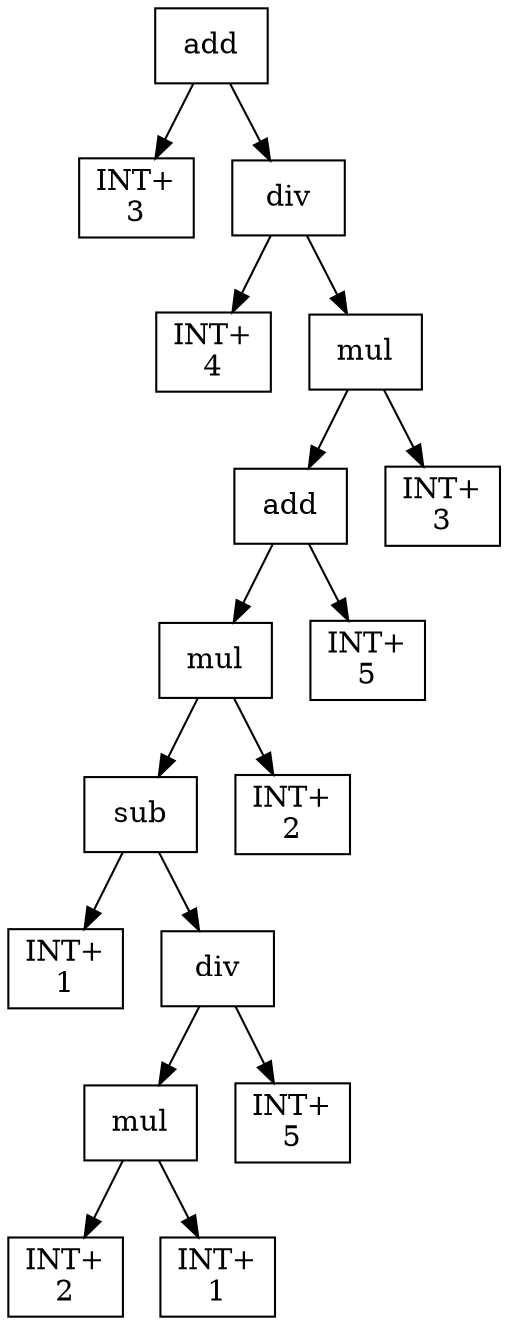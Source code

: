digraph expr {
  node [shape=box];
  n1 [label="add"];
  n2 [label="INT+\n3"];
  n3 [label="div"];
  n4 [label="INT+\n4"];
  n5 [label="mul"];
  n6 [label="add"];
  n7 [label="mul"];
  n8 [label="sub"];
  n9 [label="INT+\n1"];
  n10 [label="div"];
  n11 [label="mul"];
  n12 [label="INT+\n2"];
  n13 [label="INT+\n1"];
  n11 -> n12;
  n11 -> n13;
  n14 [label="INT+\n5"];
  n10 -> n11;
  n10 -> n14;
  n8 -> n9;
  n8 -> n10;
  n15 [label="INT+\n2"];
  n7 -> n8;
  n7 -> n15;
  n16 [label="INT+\n5"];
  n6 -> n7;
  n6 -> n16;
  n17 [label="INT+\n3"];
  n5 -> n6;
  n5 -> n17;
  n3 -> n4;
  n3 -> n5;
  n1 -> n2;
  n1 -> n3;
}